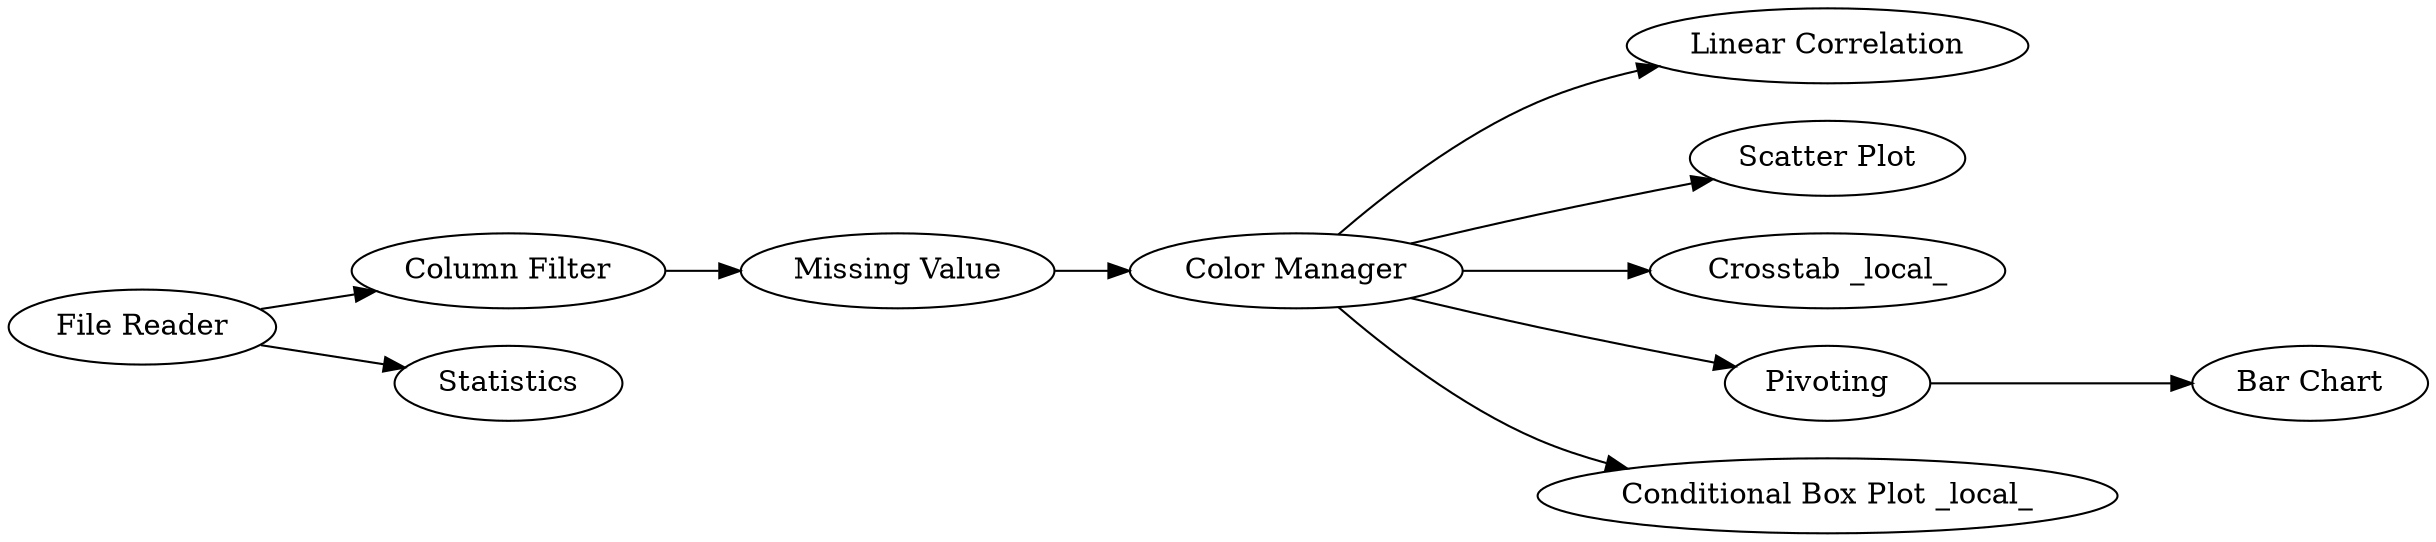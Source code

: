 digraph {
	5 -> 8
	4 -> 5
	5 -> 11
	3 -> 4
	5 -> 7
	5 -> 6
	5 -> 10
	1 -> 2
	6 -> 9
	1 -> 3
	5 [label="Color Manager"]
	1 [label="File Reader"]
	7 [label="Crosstab _local_"]
	9 [label="Bar Chart"]
	11 [label="Scatter Plot"]
	4 [label="Missing Value"]
	6 [label=Pivoting]
	8 [label="Linear Correlation"]
	3 [label="Column Filter"]
	2 [label=Statistics]
	10 [label="Conditional Box Plot _local_"]
	rankdir=LR
}
